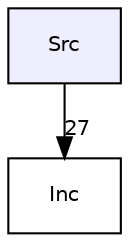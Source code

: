 digraph "Src" {
  compound=true
  node [ fontsize="10", fontname="Helvetica"];
  edge [ labelfontsize="10", labelfontname="Helvetica"];
  dir_413f4e031a85da0d68269c6fd2f76e1c [shape=box, label="Src", style="filled", fillcolor="#eeeeff", pencolor="black", URL="dir_413f4e031a85da0d68269c6fd2f76e1c.html"];
  dir_f93dfce691d792349f1c14ede440e2e6 [shape=box label="Inc" URL="dir_f93dfce691d792349f1c14ede440e2e6.html"];
  dir_413f4e031a85da0d68269c6fd2f76e1c->dir_f93dfce691d792349f1c14ede440e2e6 [headlabel="27", labeldistance=1.5 headhref="dir_000001_000000.html"];
}
